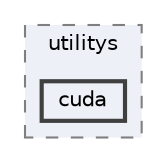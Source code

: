 digraph "C:/Users/fh/Desktop/utilitys/cuda"
{
 // LATEX_PDF_SIZE
  bgcolor="transparent";
  edge [fontname=Helvetica,fontsize=10,labelfontname=Helvetica,labelfontsize=10];
  node [fontname=Helvetica,fontsize=10,shape=box,height=0.2,width=0.4];
  compound=true
  subgraph clusterdir_c211f4789d3dedbea93c86d44644ae13 {
    graph [ bgcolor="#edf0f7", pencolor="grey50", label="utilitys", fontname=Helvetica,fontsize=10 style="filled,dashed", URL="dir_c211f4789d3dedbea93c86d44644ae13.html",tooltip=""]
  dir_f79e00e8af9064a96df58bf1be6b02d2 [label="cuda", fillcolor="#edf0f7", color="grey25", style="filled,bold", URL="dir_f79e00e8af9064a96df58bf1be6b02d2.html",tooltip=""];
  }
}
